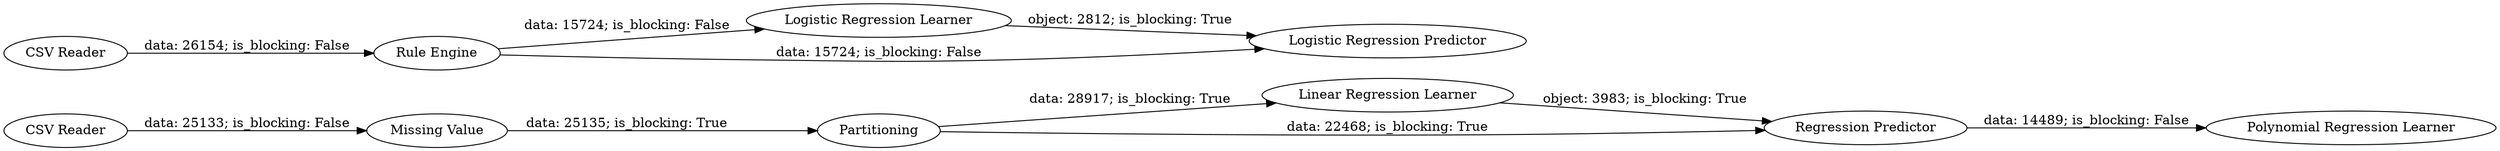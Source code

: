 digraph {
	"4839757768998749582_2" [label="Missing Value"]
	"4839757768998749582_7" [label="CSV Reader"]
	"4839757768998749582_4" [label="Linear Regression Learner"]
	"4839757768998749582_10" [label="Logistic Regression Learner"]
	"4839757768998749582_3" [label=Partitioning]
	"4839757768998749582_11" [label="Logistic Regression Predictor"]
	"4839757768998749582_8" [label="Rule Engine"]
	"4839757768998749582_6" [label="Polynomial Regression Learner"]
	"4839757768998749582_5" [label="Regression Predictor"]
	"4839757768998749582_1" [label="CSV Reader"]
	"4839757768998749582_10" -> "4839757768998749582_11" [label="object: 2812; is_blocking: True"]
	"4839757768998749582_5" -> "4839757768998749582_6" [label="data: 14489; is_blocking: False"]
	"4839757768998749582_8" -> "4839757768998749582_10" [label="data: 15724; is_blocking: False"]
	"4839757768998749582_3" -> "4839757768998749582_4" [label="data: 28917; is_blocking: True"]
	"4839757768998749582_4" -> "4839757768998749582_5" [label="object: 3983; is_blocking: True"]
	"4839757768998749582_3" -> "4839757768998749582_5" [label="data: 22468; is_blocking: True"]
	"4839757768998749582_2" -> "4839757768998749582_3" [label="data: 25135; is_blocking: True"]
	"4839757768998749582_7" -> "4839757768998749582_8" [label="data: 26154; is_blocking: False"]
	"4839757768998749582_8" -> "4839757768998749582_11" [label="data: 15724; is_blocking: False"]
	"4839757768998749582_1" -> "4839757768998749582_2" [label="data: 25133; is_blocking: False"]
	rankdir=LR
}
